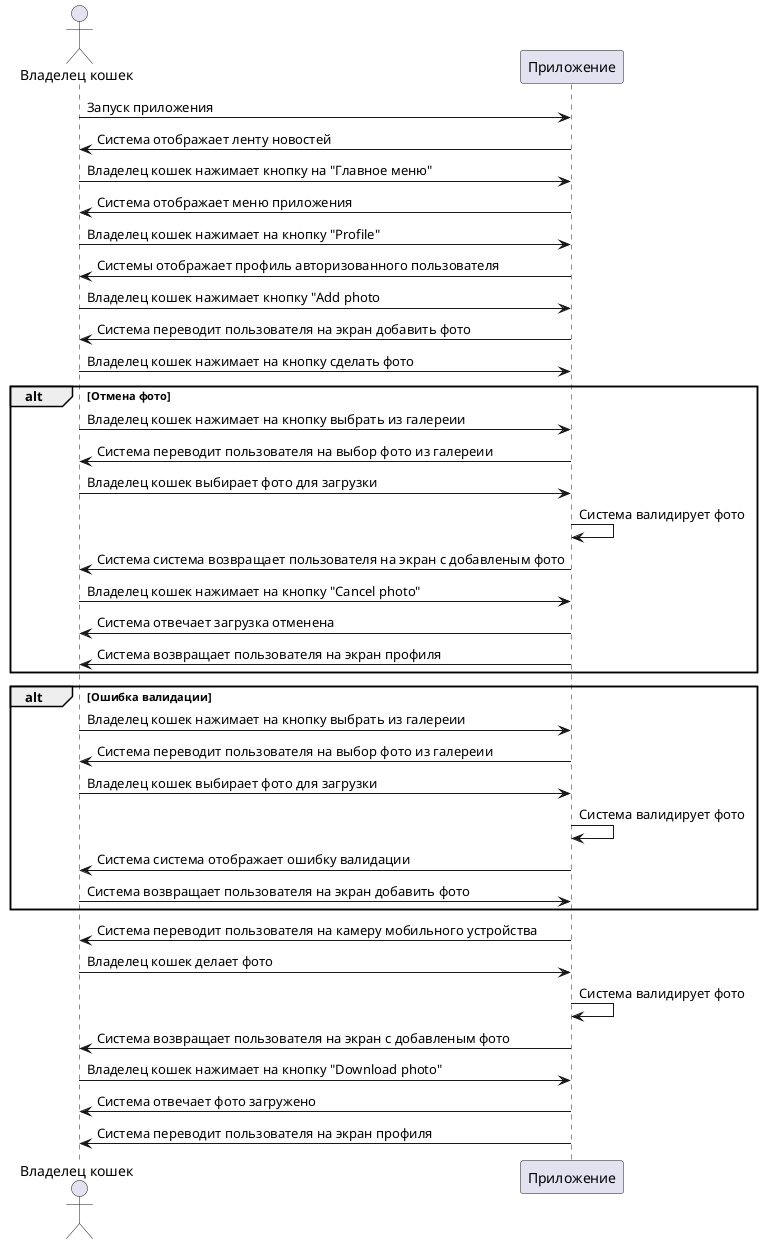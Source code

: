 @startuml
actor "Владелец кошек" as User
participant "Приложение" as App

User -> App: Запуск приложения
App -> User: Система отображает ленту новостей
User -> App: Владелец кошек нажимает кнопку на "Главное меню"
App -> User: Система отображает меню приложения
User -> App: Владелец кошек нажимает на кнопку "Profile"
App -> User: Системы отображает профиль авторизованного пользователя
User -> App: Владелец кошек нажимает кнопку "Add photo
App -> User: Система переводит пользователя на экран добавить фото
User -> App: Владелец кошек нажимает на кнопку сделать фото
alt Отмена фото
User -> App: Владелец кошек нажимает на кнопку выбрать из галереии
App -> User: Система переводит пользователя на выбор фото из галереии
User -> App: Владелец кошек выбирает фото для загрузки
App -> App: Система валидирует фото
App -> User: Система система возвращает пользователя на экран с добавленым фото
User -> App: Владелец кошек нажимает на кнопку "Cancel photo"
App -> User: Система отвечает загрузка отменена
App -> User: Система возвращает пользователя на экран профиля
end
alt Ошибка валидации
User -> App: Владелец кошек нажимает на кнопку выбрать из галереии
App -> User: Система переводит пользователя на выбор фото из галереии
User -> App: Владелец кошек выбирает фото для загрузки
App -> App: Система валидирует фото
App -> User: Система система отображает ошибку валидации
User -> App: Система возвращает пользователя на экран добавить фото
end
App -> User: Система переводит пользователя на камеру мобильного устройства
User -> App: Владелец кошек делает фото
App -> App: Система валидирует фото
App -> User: Система возвращает пользователя на экран с добавленым фото
User -> App: Владелец кошек нажимает на кнопку "Download photo"
App -> User: Система отвечает фото загружено
App -> User: Система переводит пользователя на экран профиля
@enduml